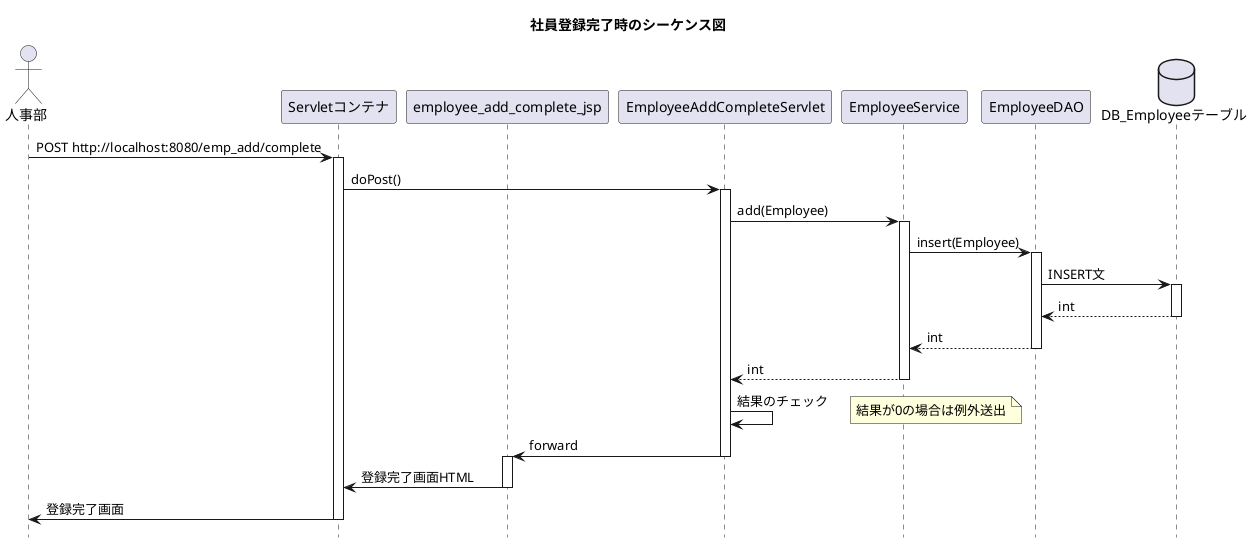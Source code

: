 @startuml
' 【重要】UMLは「自分たちが作るクラス」を主に登場させる


title 社員登録完了時のシーケンス図

hide footbox

actor 人事部

' 活性区域: このインスタンスが主に処理している部分を強調する

' Servletコンテナ：JavaのWebアプリを実行する環境
' それに対してHTTPリクエストをする
人事部 -> Servletコンテナ : POST http://localhost:8080/emp_add/complete
activate Servletコンテナ

participant employee_add_complete_jsp

' ServletコンテナはURLとHTTPメソッド（POST or GET）に合わせてサーブレットを呼び出す
Servletコンテナ -> EmployeeAddCompleteServlet : doPost()
activate EmployeeAddCompleteServlet

' ServletはServiceを呼び出して登録処理を行う
EmployeeAddCompleteServlet -> EmployeeService : add(Employee)
activate EmployeeService

' ServiceはDAOを呼び出して登録処理を委譲する
EmployeeService -> EmployeeDAO : insert(Employee)
activate EmployeeDAO

' DAOはDBに対してinsert文を発行する
database DB_Employeeテーブル
EmployeeDAO -> DB_Employeeテーブル : INSERT文
activate DB_Employeeテーブル

' DBはDAOに更新件数のintを返す
DB_Employeeテーブル --> EmployeeDAO : int
deactivate DB_Employeeテーブル

' DAOはServiceに更新件数を返す
EmployeeDAO --> EmployeeService : int
deactivate EmployeeDAO

' ServiceはServletに更新件数を返す
EmployeeService --> EmployeeAddCompleteServlet : int
deactivate EmployeeService

EmployeeAddCompleteServlet -> EmployeeAddCompleteServlet : 結果のチェック
note right : 結果が0の場合は例外送出

' ServletがJSPにforwardする
EmployeeAddCompleteServlet -> employee_add_complete_jsp : forward
deactivate EmployeeAddCompleteServlet
activate employee_add_complete_jsp

' JSPがコンテナに対してHTMLを返却
employee_add_complete_jsp -> Servletコンテナ : 登録完了画面HTML
deactivate employee_add_complete_jsp

' コンテナが人事部に対して画面をブラウザにHTTPレスポンスとして返す
Servletコンテナ -> 人事部 : 登録完了画面
deactivate Servletコンテナ

@enduml